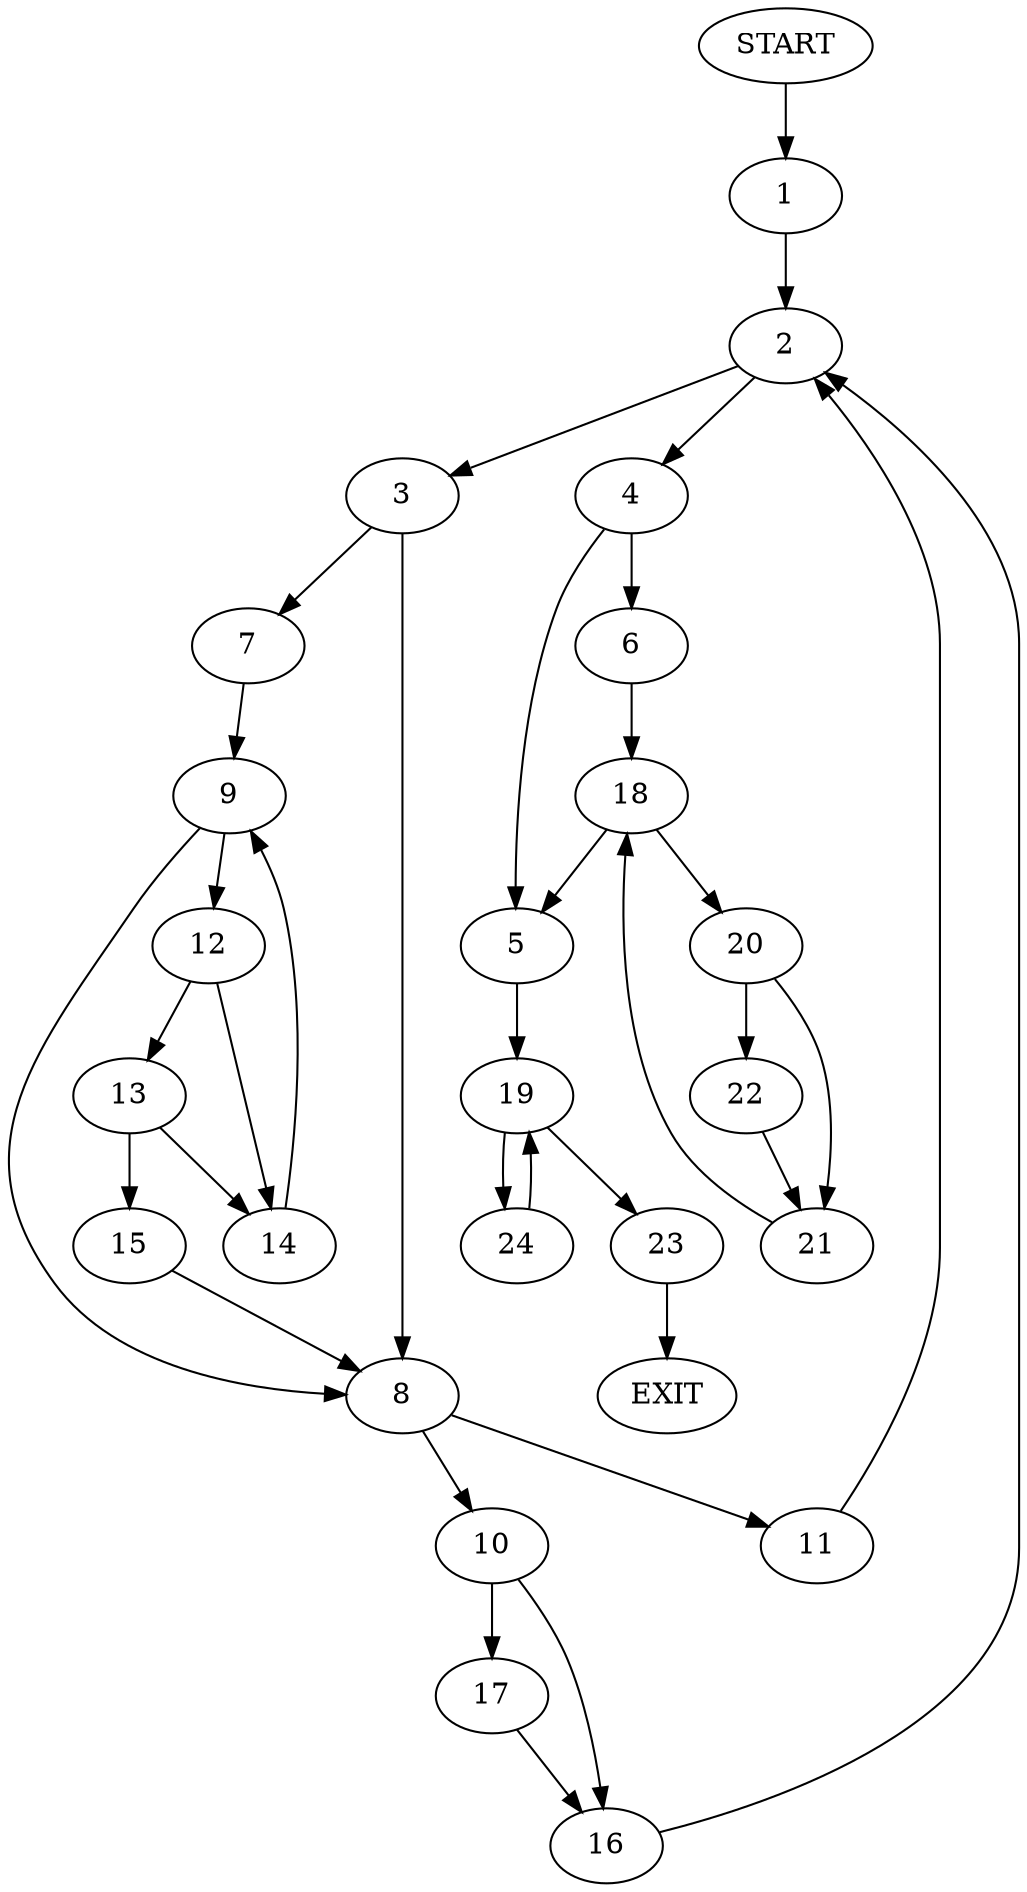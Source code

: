 digraph {
0 [label="START"]
25 [label="EXIT"]
0 -> 1
1 -> 2
2 -> 3
2 -> 4
4 -> 5
4 -> 6
3 -> 7
3 -> 8
7 -> 9
8 -> 10
8 -> 11
9 -> 12
9 -> 8
12 -> 13
12 -> 14
13 -> 14
13 -> 15
14 -> 9
15 -> 8
11 -> 2
10 -> 16
10 -> 17
17 -> 16
16 -> 2
6 -> 18
5 -> 19
18 -> 5
18 -> 20
20 -> 21
20 -> 22
22 -> 21
21 -> 18
19 -> 23
19 -> 24
24 -> 19
23 -> 25
}

